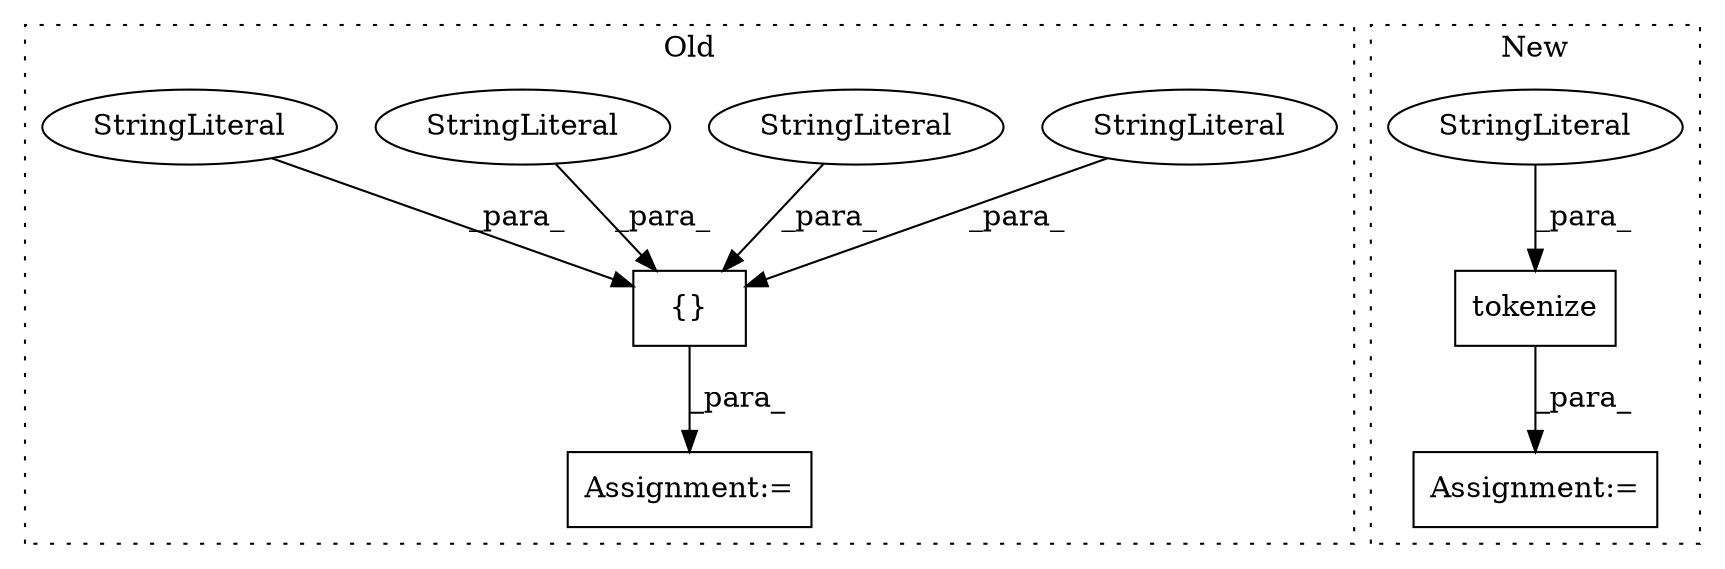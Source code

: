 digraph G {
subgraph cluster0 {
1 [label="{}" a="4" s="1717,1744" l="1,1" shape="box"];
3 [label="Assignment:=" a="7" s="1704" l="1" shape="box"];
5 [label="StringLiteral" a="45" s="1737" l="7" shape="ellipse"];
7 [label="StringLiteral" a="45" s="1718" l="3" shape="ellipse"];
8 [label="StringLiteral" a="45" s="1722" l="6" shape="ellipse"];
9 [label="StringLiteral" a="45" s="1729" l="7" shape="ellipse"];
label = "Old";
style="dotted";
}
subgraph cluster1 {
2 [label="tokenize" a="32" s="1850,1879" l="9,1" shape="box"];
4 [label="Assignment:=" a="7" s="1849" l="1" shape="box"];
6 [label="StringLiteral" a="45" s="1859" l="20" shape="ellipse"];
label = "New";
style="dotted";
}
1 -> 3 [label="_para_"];
2 -> 4 [label="_para_"];
5 -> 1 [label="_para_"];
6 -> 2 [label="_para_"];
7 -> 1 [label="_para_"];
8 -> 1 [label="_para_"];
9 -> 1 [label="_para_"];
}